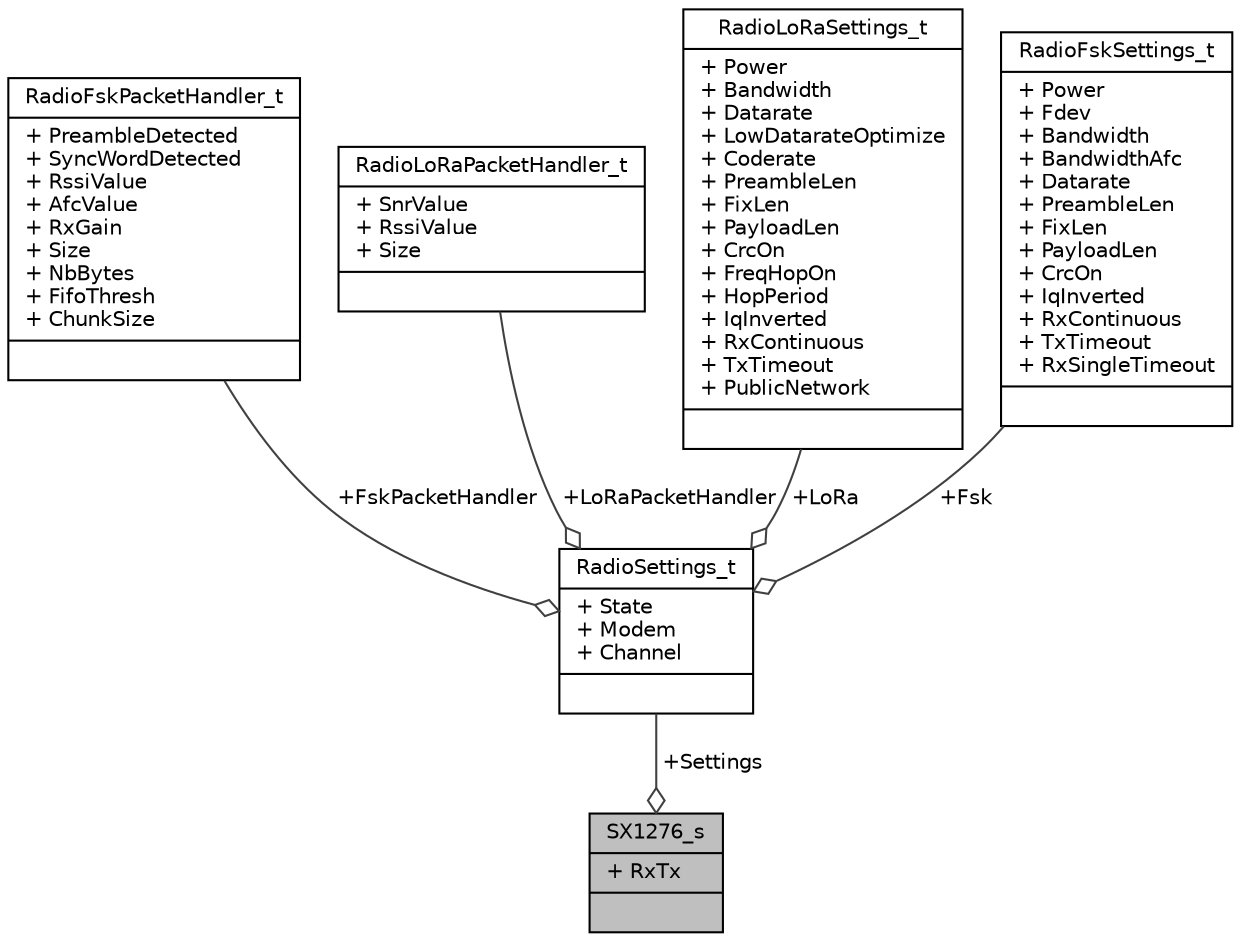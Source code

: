 digraph "SX1276_s"
{
  edge [fontname="Helvetica",fontsize="10",labelfontname="Helvetica",labelfontsize="10"];
  node [fontname="Helvetica",fontsize="10",shape=record];
  Node1 [label="{SX1276_s\n|+ RxTx\l|}",height=0.2,width=0.4,color="black", fillcolor="grey75", style="filled", fontcolor="black"];
  Node2 -> Node1 [color="grey25",fontsize="10",style="solid",label=" +Settings" ,arrowhead="odiamond",fontname="Helvetica"];
  Node2 [label="{RadioSettings_t\n|+ State\l+ Modem\l+ Channel\l|}",height=0.2,width=0.4,color="black", fillcolor="white", style="filled",URL="$struct_radio_settings__t.html"];
  Node3 -> Node2 [color="grey25",fontsize="10",style="solid",label=" +FskPacketHandler" ,arrowhead="odiamond",fontname="Helvetica"];
  Node3 [label="{RadioFskPacketHandler_t\n|+ PreambleDetected\l+ SyncWordDetected\l+ RssiValue\l+ AfcValue\l+ RxGain\l+ Size\l+ NbBytes\l+ FifoThresh\l+ ChunkSize\l|}",height=0.2,width=0.4,color="black", fillcolor="white", style="filled",URL="$struct_radio_fsk_packet_handler__t.html"];
  Node4 -> Node2 [color="grey25",fontsize="10",style="solid",label=" +LoRaPacketHandler" ,arrowhead="odiamond",fontname="Helvetica"];
  Node4 [label="{RadioLoRaPacketHandler_t\n|+ SnrValue\l+ RssiValue\l+ Size\l|}",height=0.2,width=0.4,color="black", fillcolor="white", style="filled",URL="$struct_radio_lo_ra_packet_handler__t.html"];
  Node5 -> Node2 [color="grey25",fontsize="10",style="solid",label=" +LoRa" ,arrowhead="odiamond",fontname="Helvetica"];
  Node5 [label="{RadioLoRaSettings_t\n|+ Power\l+ Bandwidth\l+ Datarate\l+ LowDatarateOptimize\l+ Coderate\l+ PreambleLen\l+ FixLen\l+ PayloadLen\l+ CrcOn\l+ FreqHopOn\l+ HopPeriod\l+ IqInverted\l+ RxContinuous\l+ TxTimeout\l+ PublicNetwork\l|}",height=0.2,width=0.4,color="black", fillcolor="white", style="filled",URL="$struct_radio_lo_ra_settings__t.html"];
  Node6 -> Node2 [color="grey25",fontsize="10",style="solid",label=" +Fsk" ,arrowhead="odiamond",fontname="Helvetica"];
  Node6 [label="{RadioFskSettings_t\n|+ Power\l+ Fdev\l+ Bandwidth\l+ BandwidthAfc\l+ Datarate\l+ PreambleLen\l+ FixLen\l+ PayloadLen\l+ CrcOn\l+ IqInverted\l+ RxContinuous\l+ TxTimeout\l+ RxSingleTimeout\l|}",height=0.2,width=0.4,color="black", fillcolor="white", style="filled",URL="$struct_radio_fsk_settings__t.html"];
}
